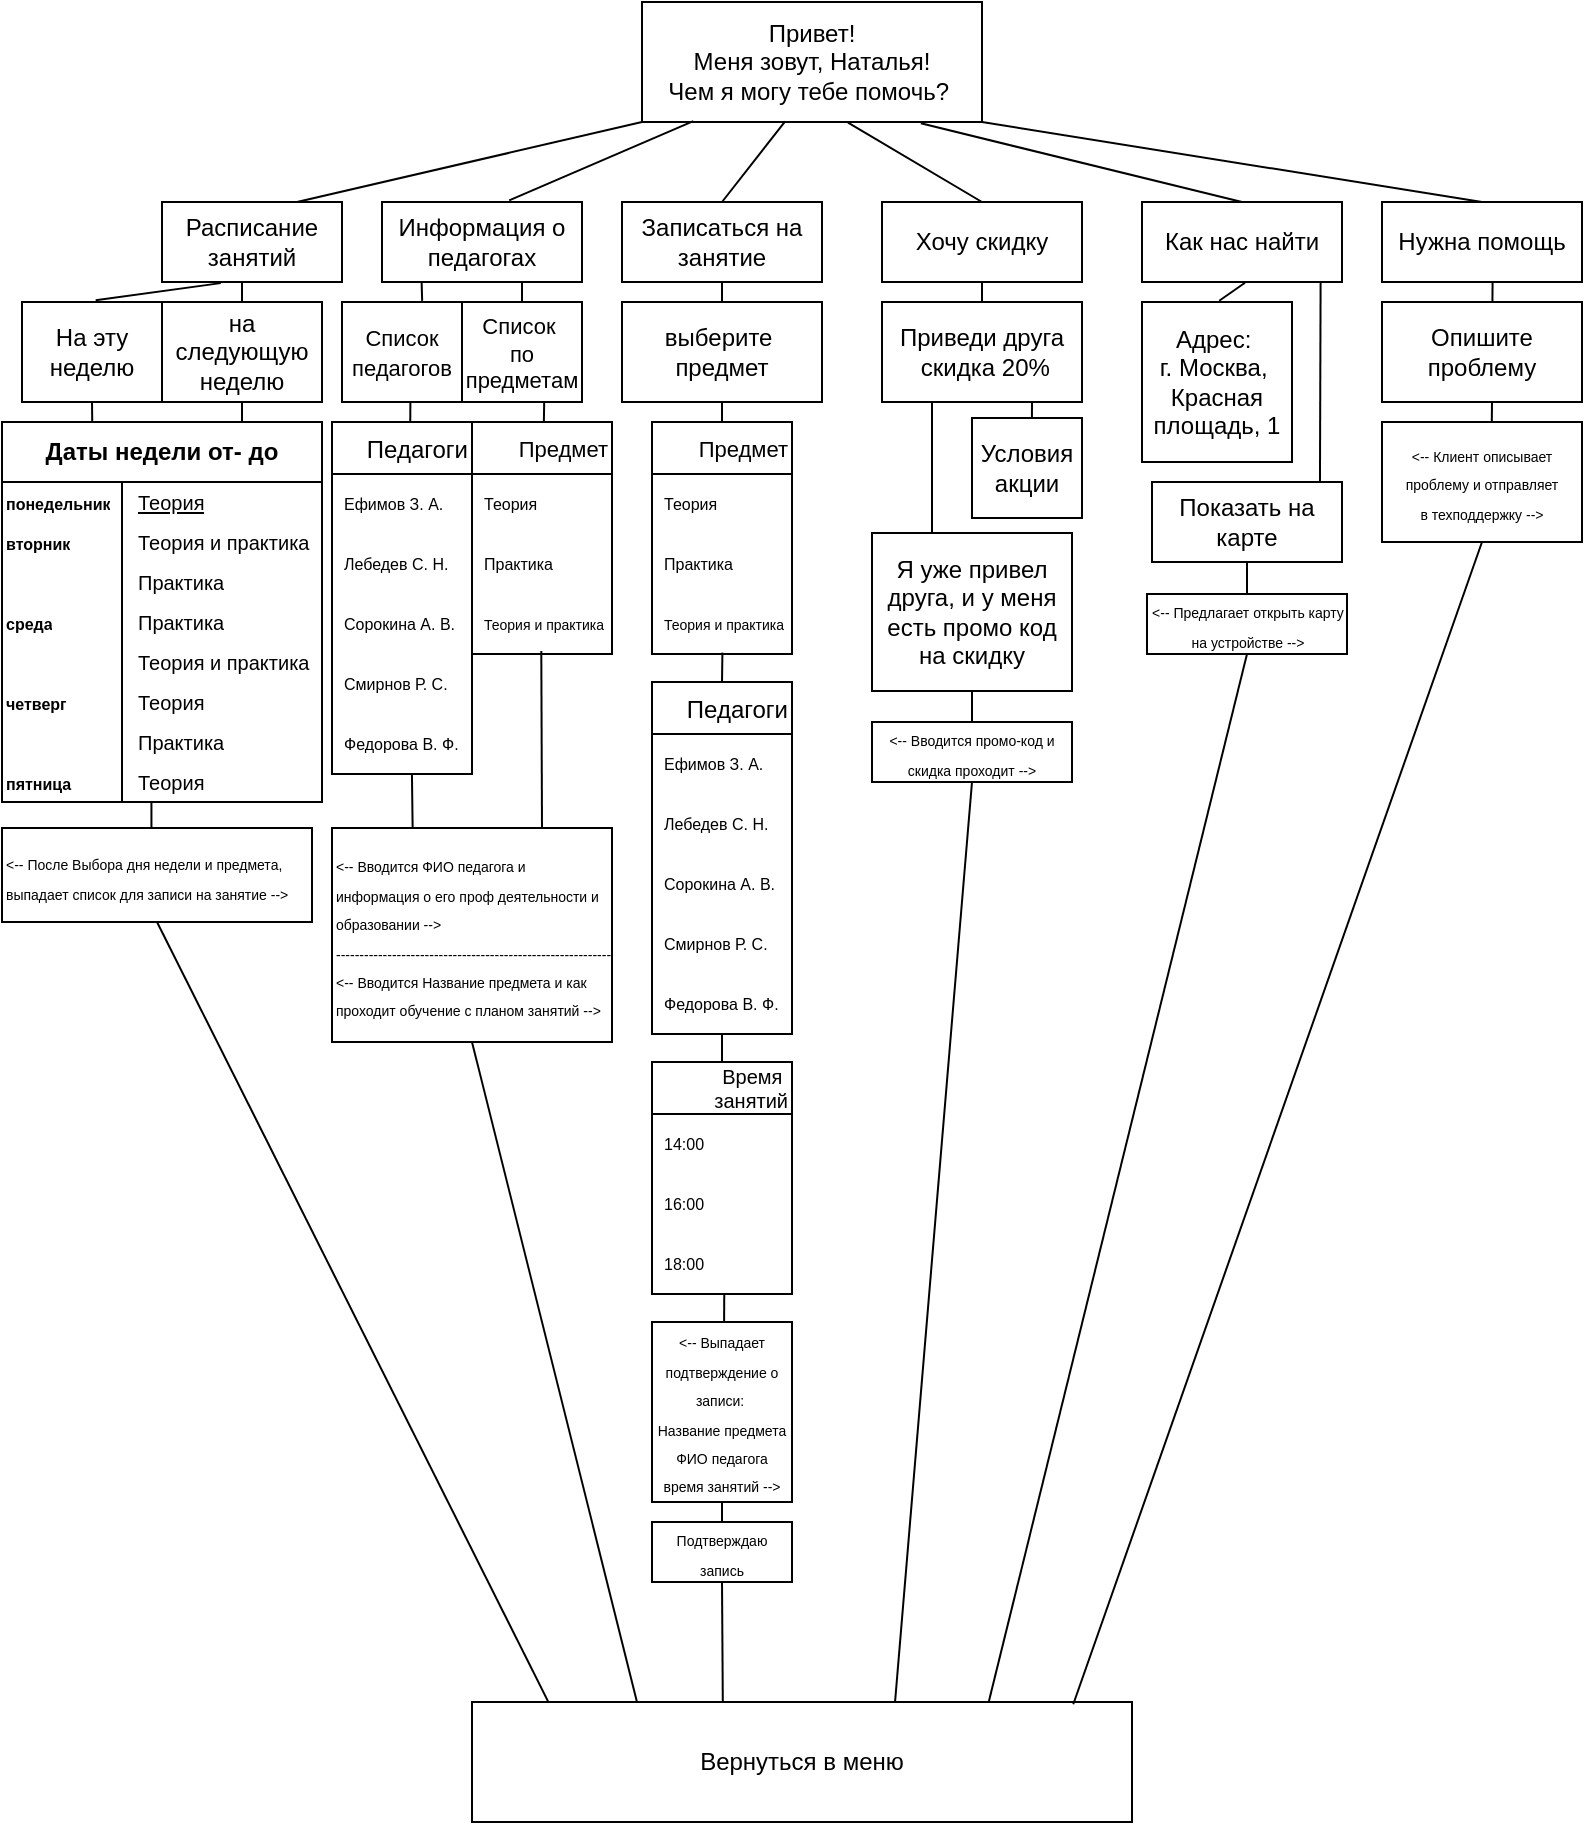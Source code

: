 <mxfile version="24.7.6">
  <diagram name="Страница — 1" id="gFFHJz3UePslvYYf4gKh">
    <mxGraphModel dx="1542" dy="848" grid="1" gridSize="10" guides="1" tooltips="1" connect="1" arrows="1" fold="1" page="1" pageScale="1" pageWidth="827" pageHeight="1169" math="0" shadow="0">
      <root>
        <mxCell id="0" />
        <mxCell id="1" parent="0" />
        <mxCell id="GS2TDGOtHIvmNlEjbKlD-1" value="Привет!&lt;div&gt;Меня зовут, Наталья!&lt;/div&gt;&lt;div&gt;Чем я могу тебе помочь?&amp;nbsp;&lt;/div&gt;" style="rounded=0;whiteSpace=wrap;html=1;" vertex="1" parent="1">
          <mxGeometry x="325" y="20" width="170" height="60" as="geometry" />
        </mxCell>
        <mxCell id="GS2TDGOtHIvmNlEjbKlD-3" value="Расписание занятий" style="rounded=0;whiteSpace=wrap;html=1;" vertex="1" parent="1">
          <mxGeometry x="85" y="120" width="90" height="40" as="geometry" />
        </mxCell>
        <mxCell id="GS2TDGOtHIvmNlEjbKlD-4" value="Как нас найти" style="rounded=0;whiteSpace=wrap;html=1;" vertex="1" parent="1">
          <mxGeometry x="575" y="120" width="100" height="40" as="geometry" />
        </mxCell>
        <mxCell id="GS2TDGOtHIvmNlEjbKlD-5" value="Информация о педагогах" style="rounded=0;whiteSpace=wrap;html=1;" vertex="1" parent="1">
          <mxGeometry x="195" y="120" width="100" height="40" as="geometry" />
        </mxCell>
        <mxCell id="GS2TDGOtHIvmNlEjbKlD-6" value="Нужна помощь" style="rounded=0;whiteSpace=wrap;html=1;" vertex="1" parent="1">
          <mxGeometry x="695" y="120" width="100" height="40" as="geometry" />
        </mxCell>
        <mxCell id="GS2TDGOtHIvmNlEjbKlD-7" value="Записаться на занятие" style="rounded=0;whiteSpace=wrap;html=1;" vertex="1" parent="1">
          <mxGeometry x="315" y="120" width="100" height="40" as="geometry" />
        </mxCell>
        <mxCell id="GS2TDGOtHIvmNlEjbKlD-8" value="Хочу скидку" style="rounded=0;whiteSpace=wrap;html=1;" vertex="1" parent="1">
          <mxGeometry x="445" y="120" width="100" height="40" as="geometry" />
        </mxCell>
        <mxCell id="GS2TDGOtHIvmNlEjbKlD-10" value="" style="endArrow=none;html=1;rounded=0;entryX=0;entryY=1;entryDx=0;entryDy=0;exitX=0.75;exitY=0;exitDx=0;exitDy=0;" edge="1" parent="1" source="GS2TDGOtHIvmNlEjbKlD-3" target="GS2TDGOtHIvmNlEjbKlD-1">
          <mxGeometry width="50" height="50" relative="1" as="geometry">
            <mxPoint x="405" y="310" as="sourcePoint" />
            <mxPoint x="455" y="260" as="targetPoint" />
          </mxGeometry>
        </mxCell>
        <mxCell id="GS2TDGOtHIvmNlEjbKlD-11" value="" style="endArrow=none;html=1;rounded=0;entryX=0.151;entryY=0.993;entryDx=0;entryDy=0;exitX=0.636;exitY=-0.02;exitDx=0;exitDy=0;exitPerimeter=0;entryPerimeter=0;" edge="1" parent="1" source="GS2TDGOtHIvmNlEjbKlD-5" target="GS2TDGOtHIvmNlEjbKlD-1">
          <mxGeometry width="50" height="50" relative="1" as="geometry">
            <mxPoint x="405" y="310" as="sourcePoint" />
            <mxPoint x="455" y="260" as="targetPoint" />
          </mxGeometry>
        </mxCell>
        <mxCell id="GS2TDGOtHIvmNlEjbKlD-12" value="" style="endArrow=none;html=1;rounded=0;exitX=0.5;exitY=0;exitDx=0;exitDy=0;entryX=0.421;entryY=0.995;entryDx=0;entryDy=0;entryPerimeter=0;" edge="1" parent="1" source="GS2TDGOtHIvmNlEjbKlD-7" target="GS2TDGOtHIvmNlEjbKlD-1">
          <mxGeometry width="50" height="50" relative="1" as="geometry">
            <mxPoint x="405" y="310" as="sourcePoint" />
            <mxPoint x="385" y="70" as="targetPoint" />
          </mxGeometry>
        </mxCell>
        <mxCell id="GS2TDGOtHIvmNlEjbKlD-13" value="" style="endArrow=none;html=1;rounded=0;entryX=0.606;entryY=1.005;entryDx=0;entryDy=0;entryPerimeter=0;exitX=0.5;exitY=0;exitDx=0;exitDy=0;" edge="1" parent="1" source="GS2TDGOtHIvmNlEjbKlD-8" target="GS2TDGOtHIvmNlEjbKlD-1">
          <mxGeometry width="50" height="50" relative="1" as="geometry">
            <mxPoint x="495" y="119" as="sourcePoint" />
            <mxPoint x="455" y="260" as="targetPoint" />
          </mxGeometry>
        </mxCell>
        <mxCell id="GS2TDGOtHIvmNlEjbKlD-14" value="" style="endArrow=none;html=1;rounded=0;entryX=0.82;entryY=1.011;entryDx=0;entryDy=0;entryPerimeter=0;exitX=0.5;exitY=0;exitDx=0;exitDy=0;" edge="1" parent="1" source="GS2TDGOtHIvmNlEjbKlD-4" target="GS2TDGOtHIvmNlEjbKlD-1">
          <mxGeometry width="50" height="50" relative="1" as="geometry">
            <mxPoint x="545" y="140" as="sourcePoint" />
            <mxPoint x="595" y="90" as="targetPoint" />
          </mxGeometry>
        </mxCell>
        <mxCell id="GS2TDGOtHIvmNlEjbKlD-15" value="" style="endArrow=none;html=1;rounded=0;entryX=1;entryY=1;entryDx=0;entryDy=0;exitX=0.5;exitY=0;exitDx=0;exitDy=0;" edge="1" parent="1" source="GS2TDGOtHIvmNlEjbKlD-6" target="GS2TDGOtHIvmNlEjbKlD-1">
          <mxGeometry width="50" height="50" relative="1" as="geometry">
            <mxPoint x="545" y="140" as="sourcePoint" />
            <mxPoint x="595" y="90" as="targetPoint" />
          </mxGeometry>
        </mxCell>
        <mxCell id="GS2TDGOtHIvmNlEjbKlD-16" value="На эту неделю" style="rounded=0;whiteSpace=wrap;html=1;" vertex="1" parent="1">
          <mxGeometry x="15" y="170" width="70" height="50" as="geometry" />
        </mxCell>
        <mxCell id="GS2TDGOtHIvmNlEjbKlD-18" value="на следующую неделю" style="rounded=0;whiteSpace=wrap;html=1;" vertex="1" parent="1">
          <mxGeometry x="85" y="170" width="80" height="50" as="geometry" />
        </mxCell>
        <mxCell id="GS2TDGOtHIvmNlEjbKlD-22" value="&lt;font style=&quot;font-size: 11px;&quot;&gt;Список педагогов&lt;/font&gt;" style="rounded=0;whiteSpace=wrap;html=1;" vertex="1" parent="1">
          <mxGeometry x="175" y="170" width="60" height="50" as="geometry" />
        </mxCell>
        <mxCell id="GS2TDGOtHIvmNlEjbKlD-23" value="&lt;font style=&quot;font-size: 11px;&quot;&gt;Список&amp;nbsp;&lt;/font&gt;&lt;div style=&quot;font-size: 11px;&quot;&gt;&lt;font style=&quot;font-size: 11px;&quot;&gt;по предметам&lt;/font&gt;&lt;/div&gt;" style="rounded=0;whiteSpace=wrap;html=1;" vertex="1" parent="1">
          <mxGeometry x="235" y="170" width="60" height="50" as="geometry" />
        </mxCell>
        <mxCell id="GS2TDGOtHIvmNlEjbKlD-24" value="выберите&amp;nbsp;&lt;div&gt;предмет&lt;/div&gt;" style="rounded=0;whiteSpace=wrap;html=1;" vertex="1" parent="1">
          <mxGeometry x="315" y="170" width="100" height="50" as="geometry" />
        </mxCell>
        <mxCell id="GS2TDGOtHIvmNlEjbKlD-25" value="Приведи друга&lt;div&gt;&amp;nbsp;скидка 20%&lt;/div&gt;" style="rounded=0;whiteSpace=wrap;html=1;" vertex="1" parent="1">
          <mxGeometry x="445" y="170" width="100" height="50" as="geometry" />
        </mxCell>
        <mxCell id="GS2TDGOtHIvmNlEjbKlD-26" value="Адрес:&amp;nbsp;&lt;div&gt;г. Москва,&amp;nbsp;&lt;/div&gt;&lt;div&gt;Красная площадь, 1&lt;/div&gt;" style="rounded=0;whiteSpace=wrap;html=1;" vertex="1" parent="1">
          <mxGeometry x="575" y="170" width="75" height="80" as="geometry" />
        </mxCell>
        <mxCell id="GS2TDGOtHIvmNlEjbKlD-27" value="Опишите проблему" style="rounded=0;whiteSpace=wrap;html=1;" vertex="1" parent="1">
          <mxGeometry x="695" y="170" width="100" height="50" as="geometry" />
        </mxCell>
        <mxCell id="GS2TDGOtHIvmNlEjbKlD-28" value="" style="endArrow=none;html=1;rounded=0;entryX=0.553;entryY=0.999;entryDx=0;entryDy=0;entryPerimeter=0;exitX=0.552;exitY=0.004;exitDx=0;exitDy=0;exitPerimeter=0;" edge="1" parent="1" source="GS2TDGOtHIvmNlEjbKlD-27" target="GS2TDGOtHIvmNlEjbKlD-6">
          <mxGeometry width="50" height="50" relative="1" as="geometry">
            <mxPoint x="465" y="280" as="sourcePoint" />
            <mxPoint x="515" y="230" as="targetPoint" />
          </mxGeometry>
        </mxCell>
        <mxCell id="GS2TDGOtHIvmNlEjbKlD-29" value="" style="endArrow=none;html=1;rounded=0;entryX=0.515;entryY=1.01;entryDx=0;entryDy=0;entryPerimeter=0;exitX=0.515;exitY=-0.008;exitDx=0;exitDy=0;exitPerimeter=0;" edge="1" parent="1" source="GS2TDGOtHIvmNlEjbKlD-26" target="GS2TDGOtHIvmNlEjbKlD-4">
          <mxGeometry width="50" height="50" relative="1" as="geometry">
            <mxPoint x="655" y="210" as="sourcePoint" />
            <mxPoint x="705" y="160" as="targetPoint" />
          </mxGeometry>
        </mxCell>
        <mxCell id="GS2TDGOtHIvmNlEjbKlD-30" value="" style="endArrow=none;html=1;rounded=0;entryX=0.5;entryY=1;entryDx=0;entryDy=0;exitX=0.5;exitY=0;exitDx=0;exitDy=0;" edge="1" parent="1" source="GS2TDGOtHIvmNlEjbKlD-25" target="GS2TDGOtHIvmNlEjbKlD-8">
          <mxGeometry width="50" height="50" relative="1" as="geometry">
            <mxPoint x="485" y="210" as="sourcePoint" />
            <mxPoint x="535" y="160" as="targetPoint" />
          </mxGeometry>
        </mxCell>
        <mxCell id="GS2TDGOtHIvmNlEjbKlD-31" value="" style="endArrow=none;html=1;rounded=0;entryX=0.5;entryY=1;entryDx=0;entryDy=0;exitX=0.5;exitY=0;exitDx=0;exitDy=0;" edge="1" parent="1" source="GS2TDGOtHIvmNlEjbKlD-24" target="GS2TDGOtHIvmNlEjbKlD-7">
          <mxGeometry width="50" height="50" relative="1" as="geometry">
            <mxPoint x="335" y="210" as="sourcePoint" />
            <mxPoint x="385" y="160" as="targetPoint" />
          </mxGeometry>
        </mxCell>
        <mxCell id="GS2TDGOtHIvmNlEjbKlD-32" value="" style="endArrow=none;html=1;rounded=0;exitX=0.5;exitY=0;exitDx=0;exitDy=0;" edge="1" parent="1" source="GS2TDGOtHIvmNlEjbKlD-23">
          <mxGeometry width="50" height="50" relative="1" as="geometry">
            <mxPoint x="215" y="210" as="sourcePoint" />
            <mxPoint x="265" y="160" as="targetPoint" />
          </mxGeometry>
        </mxCell>
        <mxCell id="GS2TDGOtHIvmNlEjbKlD-33" value="" style="endArrow=none;html=1;rounded=0;entryX=0.198;entryY=0.995;entryDx=0;entryDy=0;entryPerimeter=0;exitX=0.668;exitY=-0.011;exitDx=0;exitDy=0;exitPerimeter=0;" edge="1" parent="1" source="GS2TDGOtHIvmNlEjbKlD-22" target="GS2TDGOtHIvmNlEjbKlD-5">
          <mxGeometry width="50" height="50" relative="1" as="geometry">
            <mxPoint x="215" y="210" as="sourcePoint" />
            <mxPoint x="265" y="160" as="targetPoint" />
          </mxGeometry>
        </mxCell>
        <mxCell id="GS2TDGOtHIvmNlEjbKlD-34" value="" style="endArrow=none;html=1;rounded=0;entryX=0.326;entryY=1.014;entryDx=0;entryDy=0;entryPerimeter=0;exitX=0.526;exitY=-0.017;exitDx=0;exitDy=0;exitPerimeter=0;" edge="1" parent="1" source="GS2TDGOtHIvmNlEjbKlD-16" target="GS2TDGOtHIvmNlEjbKlD-3">
          <mxGeometry width="50" height="50" relative="1" as="geometry">
            <mxPoint x="75" y="210" as="sourcePoint" />
            <mxPoint x="125" y="160" as="targetPoint" />
          </mxGeometry>
        </mxCell>
        <mxCell id="GS2TDGOtHIvmNlEjbKlD-35" value="" style="endArrow=none;html=1;rounded=0;exitX=0.5;exitY=0;exitDx=0;exitDy=0;" edge="1" parent="1" source="GS2TDGOtHIvmNlEjbKlD-18">
          <mxGeometry width="50" height="50" relative="1" as="geometry">
            <mxPoint x="75" y="210" as="sourcePoint" />
            <mxPoint x="125" y="160" as="targetPoint" />
          </mxGeometry>
        </mxCell>
        <mxCell id="GS2TDGOtHIvmNlEjbKlD-38" value="Даты недели от- до" style="shape=table;startSize=30;container=1;collapsible=1;childLayout=tableLayout;fixedRows=1;rowLines=0;fontStyle=1;align=center;resizeLast=1;html=1;whiteSpace=wrap;" vertex="1" parent="1">
          <mxGeometry x="5" y="230" width="160" height="190" as="geometry">
            <mxRectangle x="5" y="230" width="150" height="30" as="alternateBounds" />
          </mxGeometry>
        </mxCell>
        <mxCell id="GS2TDGOtHIvmNlEjbKlD-39" value="" style="shape=tableRow;horizontal=0;startSize=0;swimlaneHead=0;swimlaneBody=0;fillColor=none;collapsible=0;dropTarget=0;points=[[0,0.5],[1,0.5]];portConstraint=eastwest;top=0;left=0;right=0;bottom=0;html=1;" vertex="1" parent="GS2TDGOtHIvmNlEjbKlD-38">
          <mxGeometry y="30" width="160" height="20" as="geometry" />
        </mxCell>
        <mxCell id="GS2TDGOtHIvmNlEjbKlD-40" value="&lt;font style=&quot;font-size: 8px;&quot;&gt;понедельник&lt;/font&gt;" style="shape=partialRectangle;connectable=0;fillColor=none;top=0;left=0;bottom=0;right=0;fontStyle=1;overflow=hidden;html=1;whiteSpace=wrap;align=left;" vertex="1" parent="GS2TDGOtHIvmNlEjbKlD-39">
          <mxGeometry width="60" height="20" as="geometry">
            <mxRectangle width="60" height="20" as="alternateBounds" />
          </mxGeometry>
        </mxCell>
        <mxCell id="GS2TDGOtHIvmNlEjbKlD-41" value="&lt;span style=&quot;font-weight: normal;&quot;&gt;&lt;font style=&quot;font-size: 10px;&quot;&gt;Теория&lt;/font&gt;&lt;/span&gt;" style="shape=partialRectangle;connectable=0;fillColor=none;top=0;left=0;bottom=0;right=0;align=left;spacingLeft=6;fontStyle=5;overflow=hidden;html=1;whiteSpace=wrap;" vertex="1" parent="GS2TDGOtHIvmNlEjbKlD-39">
          <mxGeometry x="60" width="100" height="20" as="geometry">
            <mxRectangle width="100" height="20" as="alternateBounds" />
          </mxGeometry>
        </mxCell>
        <mxCell id="GS2TDGOtHIvmNlEjbKlD-45" value="" style="shape=tableRow;horizontal=0;startSize=0;swimlaneHead=0;swimlaneBody=0;fillColor=none;collapsible=0;dropTarget=0;points=[[0,0.5],[1,0.5]];portConstraint=eastwest;top=0;left=0;right=0;bottom=0;html=1;" vertex="1" parent="GS2TDGOtHIvmNlEjbKlD-38">
          <mxGeometry y="50" width="160" height="20" as="geometry" />
        </mxCell>
        <mxCell id="GS2TDGOtHIvmNlEjbKlD-46" value="&lt;font style=&quot;font-size: 8px;&quot;&gt;&lt;b&gt;вторник&lt;/b&gt;&lt;/font&gt;" style="shape=partialRectangle;connectable=0;fillColor=none;top=0;left=0;bottom=0;right=0;editable=1;overflow=hidden;html=1;whiteSpace=wrap;align=left;" vertex="1" parent="GS2TDGOtHIvmNlEjbKlD-45">
          <mxGeometry width="60" height="20" as="geometry">
            <mxRectangle width="60" height="20" as="alternateBounds" />
          </mxGeometry>
        </mxCell>
        <mxCell id="GS2TDGOtHIvmNlEjbKlD-47" value="&lt;font style=&quot;font-size: 10px;&quot;&gt;Теория и практика&lt;/font&gt;" style="shape=partialRectangle;connectable=0;fillColor=none;top=0;left=0;bottom=0;right=0;align=left;spacingLeft=6;overflow=hidden;html=1;whiteSpace=wrap;" vertex="1" parent="GS2TDGOtHIvmNlEjbKlD-45">
          <mxGeometry x="60" width="100" height="20" as="geometry">
            <mxRectangle width="100" height="20" as="alternateBounds" />
          </mxGeometry>
        </mxCell>
        <mxCell id="GS2TDGOtHIvmNlEjbKlD-48" value="" style="shape=tableRow;horizontal=0;startSize=0;swimlaneHead=0;swimlaneBody=0;fillColor=none;collapsible=0;dropTarget=0;points=[[0,0.5],[1,0.5]];portConstraint=eastwest;top=0;left=0;right=0;bottom=0;html=1;" vertex="1" parent="GS2TDGOtHIvmNlEjbKlD-38">
          <mxGeometry y="70" width="160" height="20" as="geometry" />
        </mxCell>
        <mxCell id="GS2TDGOtHIvmNlEjbKlD-49" value="" style="shape=partialRectangle;connectable=0;fillColor=none;top=0;left=0;bottom=0;right=0;editable=1;overflow=hidden;html=1;whiteSpace=wrap;" vertex="1" parent="GS2TDGOtHIvmNlEjbKlD-48">
          <mxGeometry width="60" height="20" as="geometry">
            <mxRectangle width="60" height="20" as="alternateBounds" />
          </mxGeometry>
        </mxCell>
        <mxCell id="GS2TDGOtHIvmNlEjbKlD-50" value="&lt;font style=&quot;font-size: 10px;&quot;&gt;Практика&lt;/font&gt;" style="shape=partialRectangle;connectable=0;fillColor=none;top=0;left=0;bottom=0;right=0;align=left;spacingLeft=6;overflow=hidden;html=1;whiteSpace=wrap;" vertex="1" parent="GS2TDGOtHIvmNlEjbKlD-48">
          <mxGeometry x="60" width="100" height="20" as="geometry">
            <mxRectangle width="100" height="20" as="alternateBounds" />
          </mxGeometry>
        </mxCell>
        <mxCell id="GS2TDGOtHIvmNlEjbKlD-93" style="shape=tableRow;horizontal=0;startSize=0;swimlaneHead=0;swimlaneBody=0;fillColor=none;collapsible=0;dropTarget=0;points=[[0,0.5],[1,0.5]];portConstraint=eastwest;top=0;left=0;right=0;bottom=0;html=1;" vertex="1" parent="GS2TDGOtHIvmNlEjbKlD-38">
          <mxGeometry y="90" width="160" height="20" as="geometry" />
        </mxCell>
        <mxCell id="GS2TDGOtHIvmNlEjbKlD-94" value="&lt;font style=&quot;font-size: 8px;&quot;&gt;&lt;b&gt;среда&lt;/b&gt;&lt;/font&gt;" style="shape=partialRectangle;connectable=0;fillColor=none;top=0;left=0;bottom=0;right=0;editable=1;overflow=hidden;html=1;whiteSpace=wrap;align=left;" vertex="1" parent="GS2TDGOtHIvmNlEjbKlD-93">
          <mxGeometry width="60" height="20" as="geometry">
            <mxRectangle width="60" height="20" as="alternateBounds" />
          </mxGeometry>
        </mxCell>
        <mxCell id="GS2TDGOtHIvmNlEjbKlD-95" value="&lt;font style=&quot;font-size: 10px;&quot;&gt;Практика&lt;/font&gt;" style="shape=partialRectangle;connectable=0;fillColor=none;top=0;left=0;bottom=0;right=0;align=left;spacingLeft=6;overflow=hidden;html=1;whiteSpace=wrap;" vertex="1" parent="GS2TDGOtHIvmNlEjbKlD-93">
          <mxGeometry x="60" width="100" height="20" as="geometry">
            <mxRectangle width="100" height="20" as="alternateBounds" />
          </mxGeometry>
        </mxCell>
        <mxCell id="GS2TDGOtHIvmNlEjbKlD-96" style="shape=tableRow;horizontal=0;startSize=0;swimlaneHead=0;swimlaneBody=0;fillColor=none;collapsible=0;dropTarget=0;points=[[0,0.5],[1,0.5]];portConstraint=eastwest;top=0;left=0;right=0;bottom=0;html=1;" vertex="1" parent="GS2TDGOtHIvmNlEjbKlD-38">
          <mxGeometry y="110" width="160" height="20" as="geometry" />
        </mxCell>
        <mxCell id="GS2TDGOtHIvmNlEjbKlD-97" style="shape=partialRectangle;connectable=0;fillColor=none;top=0;left=0;bottom=0;right=0;editable=1;overflow=hidden;html=1;whiteSpace=wrap;" vertex="1" parent="GS2TDGOtHIvmNlEjbKlD-96">
          <mxGeometry width="60" height="20" as="geometry">
            <mxRectangle width="60" height="20" as="alternateBounds" />
          </mxGeometry>
        </mxCell>
        <mxCell id="GS2TDGOtHIvmNlEjbKlD-98" value="&lt;font style=&quot;font-size: 10px;&quot;&gt;Теория и практика&lt;/font&gt;" style="shape=partialRectangle;connectable=0;fillColor=none;top=0;left=0;bottom=0;right=0;align=left;spacingLeft=6;overflow=hidden;html=1;whiteSpace=wrap;" vertex="1" parent="GS2TDGOtHIvmNlEjbKlD-96">
          <mxGeometry x="60" width="100" height="20" as="geometry">
            <mxRectangle width="100" height="20" as="alternateBounds" />
          </mxGeometry>
        </mxCell>
        <mxCell id="GS2TDGOtHIvmNlEjbKlD-99" style="shape=tableRow;horizontal=0;startSize=0;swimlaneHead=0;swimlaneBody=0;fillColor=none;collapsible=0;dropTarget=0;points=[[0,0.5],[1,0.5]];portConstraint=eastwest;top=0;left=0;right=0;bottom=0;html=1;" vertex="1" parent="GS2TDGOtHIvmNlEjbKlD-38">
          <mxGeometry y="130" width="160" height="20" as="geometry" />
        </mxCell>
        <mxCell id="GS2TDGOtHIvmNlEjbKlD-100" value="&lt;font style=&quot;font-size: 8px;&quot;&gt;&lt;b&gt;четверг&lt;/b&gt;&lt;/font&gt;" style="shape=partialRectangle;connectable=0;fillColor=none;top=0;left=0;bottom=0;right=0;editable=1;overflow=hidden;html=1;whiteSpace=wrap;align=left;" vertex="1" parent="GS2TDGOtHIvmNlEjbKlD-99">
          <mxGeometry width="60" height="20" as="geometry">
            <mxRectangle width="60" height="20" as="alternateBounds" />
          </mxGeometry>
        </mxCell>
        <mxCell id="GS2TDGOtHIvmNlEjbKlD-101" value="&lt;font style=&quot;font-size: 10px;&quot;&gt;Теория&lt;/font&gt;" style="shape=partialRectangle;connectable=0;fillColor=none;top=0;left=0;bottom=0;right=0;align=left;spacingLeft=6;overflow=hidden;html=1;whiteSpace=wrap;" vertex="1" parent="GS2TDGOtHIvmNlEjbKlD-99">
          <mxGeometry x="60" width="100" height="20" as="geometry">
            <mxRectangle width="100" height="20" as="alternateBounds" />
          </mxGeometry>
        </mxCell>
        <mxCell id="GS2TDGOtHIvmNlEjbKlD-109" style="shape=tableRow;horizontal=0;startSize=0;swimlaneHead=0;swimlaneBody=0;fillColor=none;collapsible=0;dropTarget=0;points=[[0,0.5],[1,0.5]];portConstraint=eastwest;top=0;left=0;right=0;bottom=0;html=1;" vertex="1" parent="GS2TDGOtHIvmNlEjbKlD-38">
          <mxGeometry y="150" width="160" height="20" as="geometry" />
        </mxCell>
        <mxCell id="GS2TDGOtHIvmNlEjbKlD-110" style="shape=partialRectangle;connectable=0;fillColor=none;top=0;left=0;bottom=0;right=0;editable=1;overflow=hidden;html=1;whiteSpace=wrap;" vertex="1" parent="GS2TDGOtHIvmNlEjbKlD-109">
          <mxGeometry width="60" height="20" as="geometry">
            <mxRectangle width="60" height="20" as="alternateBounds" />
          </mxGeometry>
        </mxCell>
        <mxCell id="GS2TDGOtHIvmNlEjbKlD-111" value="&lt;font style=&quot;font-size: 10px;&quot;&gt;Практика&lt;/font&gt;" style="shape=partialRectangle;connectable=0;fillColor=none;top=0;left=0;bottom=0;right=0;align=left;spacingLeft=6;overflow=hidden;html=1;whiteSpace=wrap;" vertex="1" parent="GS2TDGOtHIvmNlEjbKlD-109">
          <mxGeometry x="60" width="100" height="20" as="geometry">
            <mxRectangle width="100" height="20" as="alternateBounds" />
          </mxGeometry>
        </mxCell>
        <mxCell id="GS2TDGOtHIvmNlEjbKlD-112" style="shape=tableRow;horizontal=0;startSize=0;swimlaneHead=0;swimlaneBody=0;fillColor=none;collapsible=0;dropTarget=0;points=[[0,0.5],[1,0.5]];portConstraint=eastwest;top=0;left=0;right=0;bottom=0;html=1;" vertex="1" parent="GS2TDGOtHIvmNlEjbKlD-38">
          <mxGeometry y="170" width="160" height="20" as="geometry" />
        </mxCell>
        <mxCell id="GS2TDGOtHIvmNlEjbKlD-113" value="&lt;font style=&quot;font-size: 8px;&quot;&gt;&lt;b&gt;пятница&lt;/b&gt;&lt;/font&gt;" style="shape=partialRectangle;connectable=0;fillColor=none;top=0;left=0;bottom=0;right=0;editable=1;overflow=hidden;html=1;whiteSpace=wrap;align=left;" vertex="1" parent="GS2TDGOtHIvmNlEjbKlD-112">
          <mxGeometry width="60" height="20" as="geometry">
            <mxRectangle width="60" height="20" as="alternateBounds" />
          </mxGeometry>
        </mxCell>
        <mxCell id="GS2TDGOtHIvmNlEjbKlD-114" value="&lt;font size=&quot;1&quot;&gt;Теория&lt;/font&gt;" style="shape=partialRectangle;connectable=0;fillColor=none;top=0;left=0;bottom=0;right=0;align=left;spacingLeft=6;overflow=hidden;html=1;whiteSpace=wrap;" vertex="1" parent="GS2TDGOtHIvmNlEjbKlD-112">
          <mxGeometry x="60" width="100" height="20" as="geometry">
            <mxRectangle width="100" height="20" as="alternateBounds" />
          </mxGeometry>
        </mxCell>
        <mxCell id="GS2TDGOtHIvmNlEjbKlD-150" value="Педагоги" style="swimlane;fontStyle=0;childLayout=stackLayout;horizontal=1;startSize=26;horizontalStack=0;resizeParent=1;resizeParentMax=0;resizeLast=0;collapsible=1;marginBottom=0;align=right;fontSize=12;" vertex="1" parent="1">
          <mxGeometry x="170" y="230" width="70" height="176" as="geometry">
            <mxRectangle x="170" y="230" width="90" height="30" as="alternateBounds" />
          </mxGeometry>
        </mxCell>
        <mxCell id="GS2TDGOtHIvmNlEjbKlD-151" value="&lt;font style=&quot;font-size: 8px;&quot;&gt;Ефимов З. А.&lt;/font&gt;" style="text;strokeColor=none;fillColor=none;spacingLeft=4;spacingRight=4;overflow=hidden;rotatable=0;points=[[0,0.5],[1,0.5]];portConstraint=eastwest;fontSize=12;whiteSpace=wrap;html=1;" vertex="1" parent="GS2TDGOtHIvmNlEjbKlD-150">
          <mxGeometry y="26" width="70" height="30" as="geometry" />
        </mxCell>
        <mxCell id="GS2TDGOtHIvmNlEjbKlD-152" value="&lt;font style=&quot;font-size: 8px;&quot;&gt;Лебедев С. Н.&lt;/font&gt;" style="text;strokeColor=none;fillColor=none;spacingLeft=4;spacingRight=4;overflow=hidden;rotatable=0;points=[[0,0.5],[1,0.5]];portConstraint=eastwest;fontSize=12;whiteSpace=wrap;html=1;" vertex="1" parent="GS2TDGOtHIvmNlEjbKlD-150">
          <mxGeometry y="56" width="70" height="30" as="geometry" />
        </mxCell>
        <mxCell id="GS2TDGOtHIvmNlEjbKlD-153" value="&lt;font style=&quot;font-size: 8px;&quot;&gt;Сорокина А. В.&lt;/font&gt;" style="text;strokeColor=none;fillColor=none;spacingLeft=4;spacingRight=4;overflow=hidden;rotatable=0;points=[[0,0.5],[1,0.5]];portConstraint=eastwest;fontSize=12;whiteSpace=wrap;html=1;" vertex="1" parent="GS2TDGOtHIvmNlEjbKlD-150">
          <mxGeometry y="86" width="70" height="30" as="geometry" />
        </mxCell>
        <mxCell id="GS2TDGOtHIvmNlEjbKlD-155" value="&lt;font style=&quot;font-size: 8px;&quot;&gt;Смирнов Р. С.&lt;/font&gt;" style="text;strokeColor=none;fillColor=none;spacingLeft=4;spacingRight=4;overflow=hidden;rotatable=0;points=[[0,0.5],[1,0.5]];portConstraint=eastwest;fontSize=12;whiteSpace=wrap;html=1;" vertex="1" parent="GS2TDGOtHIvmNlEjbKlD-150">
          <mxGeometry y="116" width="70" height="30" as="geometry" />
        </mxCell>
        <mxCell id="GS2TDGOtHIvmNlEjbKlD-154" value="&lt;font style=&quot;font-size: 8px;&quot;&gt;Федорова В. Ф.&lt;/font&gt;" style="text;strokeColor=none;fillColor=none;spacingLeft=4;spacingRight=4;overflow=hidden;rotatable=0;points=[[0,0.5],[1,0.5]];portConstraint=eastwest;fontSize=12;whiteSpace=wrap;html=1;" vertex="1" parent="GS2TDGOtHIvmNlEjbKlD-150">
          <mxGeometry y="146" width="70" height="30" as="geometry" />
        </mxCell>
        <mxCell id="GS2TDGOtHIvmNlEjbKlD-156" value="Предмет" style="swimlane;fontStyle=0;childLayout=stackLayout;horizontal=1;startSize=26;horizontalStack=0;resizeParent=1;resizeParentMax=0;resizeLast=0;collapsible=1;marginBottom=0;align=right;fontSize=11;" vertex="1" parent="1">
          <mxGeometry x="240" y="230" width="70" height="116" as="geometry">
            <mxRectangle x="240" y="230" width="90" height="30" as="alternateBounds" />
          </mxGeometry>
        </mxCell>
        <mxCell id="GS2TDGOtHIvmNlEjbKlD-157" value="&lt;font style=&quot;font-size: 8px;&quot;&gt;Теория&lt;/font&gt;" style="text;strokeColor=none;fillColor=none;spacingLeft=4;spacingRight=4;overflow=hidden;rotatable=0;points=[[0,0.5],[1,0.5]];portConstraint=eastwest;fontSize=12;whiteSpace=wrap;html=1;" vertex="1" parent="GS2TDGOtHIvmNlEjbKlD-156">
          <mxGeometry y="26" width="70" height="30" as="geometry" />
        </mxCell>
        <mxCell id="GS2TDGOtHIvmNlEjbKlD-158" value="&lt;font style=&quot;font-size: 8px;&quot;&gt;Практика&lt;/font&gt;" style="text;strokeColor=none;fillColor=none;spacingLeft=4;spacingRight=4;overflow=hidden;rotatable=0;points=[[0,0.5],[1,0.5]];portConstraint=eastwest;fontSize=12;whiteSpace=wrap;html=1;" vertex="1" parent="GS2TDGOtHIvmNlEjbKlD-156">
          <mxGeometry y="56" width="70" height="30" as="geometry" />
        </mxCell>
        <mxCell id="GS2TDGOtHIvmNlEjbKlD-159" value="&lt;font style=&quot;font-size: 7px;&quot;&gt;Теория и практика&lt;/font&gt;" style="text;strokeColor=none;fillColor=none;spacingLeft=4;spacingRight=4;overflow=hidden;rotatable=0;points=[[0,0.5],[1,0.5]];portConstraint=eastwest;fontSize=12;whiteSpace=wrap;html=1;" vertex="1" parent="GS2TDGOtHIvmNlEjbKlD-156">
          <mxGeometry y="86" width="70" height="30" as="geometry" />
        </mxCell>
        <mxCell id="GS2TDGOtHIvmNlEjbKlD-162" value="" style="endArrow=none;html=1;rounded=0;entryX=0.685;entryY=0.989;entryDx=0;entryDy=0;entryPerimeter=0;" edge="1" parent="1" source="GS2TDGOtHIvmNlEjbKlD-156" target="GS2TDGOtHIvmNlEjbKlD-23">
          <mxGeometry width="50" height="50" relative="1" as="geometry">
            <mxPoint x="220" y="330" as="sourcePoint" />
            <mxPoint x="270" y="280" as="targetPoint" />
          </mxGeometry>
        </mxCell>
        <mxCell id="GS2TDGOtHIvmNlEjbKlD-163" value="" style="endArrow=none;html=1;rounded=0;entryX=0.57;entryY=0.99;entryDx=0;entryDy=0;entryPerimeter=0;exitX=0.559;exitY=-0.002;exitDx=0;exitDy=0;exitPerimeter=0;" edge="1" parent="1" source="GS2TDGOtHIvmNlEjbKlD-150" target="GS2TDGOtHIvmNlEjbKlD-22">
          <mxGeometry width="50" height="50" relative="1" as="geometry">
            <mxPoint x="209" y="230" as="sourcePoint" />
            <mxPoint x="270" y="280" as="targetPoint" />
          </mxGeometry>
        </mxCell>
        <mxCell id="GS2TDGOtHIvmNlEjbKlD-164" value="" style="endArrow=none;html=1;rounded=0;entryX=0.5;entryY=1;entryDx=0;entryDy=0;exitX=0.75;exitY=0;exitDx=0;exitDy=0;" edge="1" parent="1" source="GS2TDGOtHIvmNlEjbKlD-38" target="GS2TDGOtHIvmNlEjbKlD-18">
          <mxGeometry width="50" height="50" relative="1" as="geometry">
            <mxPoint x="90" y="280" as="sourcePoint" />
            <mxPoint x="140" y="230" as="targetPoint" />
          </mxGeometry>
        </mxCell>
        <mxCell id="GS2TDGOtHIvmNlEjbKlD-165" value="" style="endArrow=none;html=1;rounded=0;entryX=0.5;entryY=1;entryDx=0;entryDy=0;exitX=0.282;exitY=0;exitDx=0;exitDy=0;exitPerimeter=0;" edge="1" parent="1" source="GS2TDGOtHIvmNlEjbKlD-38" target="GS2TDGOtHIvmNlEjbKlD-16">
          <mxGeometry width="50" height="50" relative="1" as="geometry">
            <mxPoint x="90" y="280" as="sourcePoint" />
            <mxPoint x="140" y="230" as="targetPoint" />
          </mxGeometry>
        </mxCell>
        <mxCell id="GS2TDGOtHIvmNlEjbKlD-166" value="Предмет" style="swimlane;fontStyle=0;childLayout=stackLayout;horizontal=1;startSize=26;horizontalStack=0;resizeParent=1;resizeParentMax=0;resizeLast=0;collapsible=1;marginBottom=0;align=right;fontSize=11;" vertex="1" parent="1">
          <mxGeometry x="330" y="230" width="70" height="116" as="geometry">
            <mxRectangle x="240" y="230" width="90" height="30" as="alternateBounds" />
          </mxGeometry>
        </mxCell>
        <mxCell id="GS2TDGOtHIvmNlEjbKlD-167" value="&lt;font style=&quot;font-size: 8px;&quot;&gt;Теория&lt;/font&gt;" style="text;strokeColor=none;fillColor=none;spacingLeft=4;spacingRight=4;overflow=hidden;rotatable=0;points=[[0,0.5],[1,0.5]];portConstraint=eastwest;fontSize=12;whiteSpace=wrap;html=1;" vertex="1" parent="GS2TDGOtHIvmNlEjbKlD-166">
          <mxGeometry y="26" width="70" height="30" as="geometry" />
        </mxCell>
        <mxCell id="GS2TDGOtHIvmNlEjbKlD-168" value="&lt;font style=&quot;font-size: 8px;&quot;&gt;Практика&lt;/font&gt;" style="text;strokeColor=none;fillColor=none;spacingLeft=4;spacingRight=4;overflow=hidden;rotatable=0;points=[[0,0.5],[1,0.5]];portConstraint=eastwest;fontSize=12;whiteSpace=wrap;html=1;" vertex="1" parent="GS2TDGOtHIvmNlEjbKlD-166">
          <mxGeometry y="56" width="70" height="30" as="geometry" />
        </mxCell>
        <mxCell id="GS2TDGOtHIvmNlEjbKlD-169" value="&lt;font style=&quot;font-size: 7px;&quot;&gt;Теория и практика&lt;/font&gt;" style="text;strokeColor=none;fillColor=none;spacingLeft=4;spacingRight=4;overflow=hidden;rotatable=0;points=[[0,0.5],[1,0.5]];portConstraint=eastwest;fontSize=12;whiteSpace=wrap;html=1;" vertex="1" parent="GS2TDGOtHIvmNlEjbKlD-166">
          <mxGeometry y="86" width="70" height="30" as="geometry" />
        </mxCell>
        <mxCell id="GS2TDGOtHIvmNlEjbKlD-170" value="" style="endArrow=none;html=1;rounded=0;entryX=0.5;entryY=1;entryDx=0;entryDy=0;exitX=0.5;exitY=0;exitDx=0;exitDy=0;" edge="1" parent="1" source="GS2TDGOtHIvmNlEjbKlD-166" target="GS2TDGOtHIvmNlEjbKlD-24">
          <mxGeometry width="50" height="50" relative="1" as="geometry">
            <mxPoint x="360" y="270" as="sourcePoint" />
            <mxPoint x="410" y="220" as="targetPoint" />
          </mxGeometry>
        </mxCell>
        <mxCell id="GS2TDGOtHIvmNlEjbKlD-171" value="Педагоги" style="swimlane;fontStyle=0;childLayout=stackLayout;horizontal=1;startSize=26;horizontalStack=0;resizeParent=1;resizeParentMax=0;resizeLast=0;collapsible=1;marginBottom=0;align=right;fontSize=12;" vertex="1" parent="1">
          <mxGeometry x="330" y="360" width="70" height="176" as="geometry">
            <mxRectangle x="170" y="230" width="90" height="30" as="alternateBounds" />
          </mxGeometry>
        </mxCell>
        <mxCell id="GS2TDGOtHIvmNlEjbKlD-172" value="&lt;font style=&quot;font-size: 8px;&quot;&gt;Ефимов З. А.&lt;/font&gt;" style="text;strokeColor=none;fillColor=none;spacingLeft=4;spacingRight=4;overflow=hidden;rotatable=0;points=[[0,0.5],[1,0.5]];portConstraint=eastwest;fontSize=12;whiteSpace=wrap;html=1;" vertex="1" parent="GS2TDGOtHIvmNlEjbKlD-171">
          <mxGeometry y="26" width="70" height="30" as="geometry" />
        </mxCell>
        <mxCell id="GS2TDGOtHIvmNlEjbKlD-173" value="&lt;font style=&quot;font-size: 8px;&quot;&gt;Лебедев С. Н.&lt;/font&gt;" style="text;strokeColor=none;fillColor=none;spacingLeft=4;spacingRight=4;overflow=hidden;rotatable=0;points=[[0,0.5],[1,0.5]];portConstraint=eastwest;fontSize=12;whiteSpace=wrap;html=1;" vertex="1" parent="GS2TDGOtHIvmNlEjbKlD-171">
          <mxGeometry y="56" width="70" height="30" as="geometry" />
        </mxCell>
        <mxCell id="GS2TDGOtHIvmNlEjbKlD-174" value="&lt;font style=&quot;font-size: 8px;&quot;&gt;Сорокина А. В.&lt;/font&gt;" style="text;strokeColor=none;fillColor=none;spacingLeft=4;spacingRight=4;overflow=hidden;rotatable=0;points=[[0,0.5],[1,0.5]];portConstraint=eastwest;fontSize=12;whiteSpace=wrap;html=1;" vertex="1" parent="GS2TDGOtHIvmNlEjbKlD-171">
          <mxGeometry y="86" width="70" height="30" as="geometry" />
        </mxCell>
        <mxCell id="GS2TDGOtHIvmNlEjbKlD-175" value="&lt;font style=&quot;font-size: 8px;&quot;&gt;Смирнов Р. С.&lt;/font&gt;" style="text;strokeColor=none;fillColor=none;spacingLeft=4;spacingRight=4;overflow=hidden;rotatable=0;points=[[0,0.5],[1,0.5]];portConstraint=eastwest;fontSize=12;whiteSpace=wrap;html=1;" vertex="1" parent="GS2TDGOtHIvmNlEjbKlD-171">
          <mxGeometry y="116" width="70" height="30" as="geometry" />
        </mxCell>
        <mxCell id="GS2TDGOtHIvmNlEjbKlD-176" value="&lt;font style=&quot;font-size: 8px;&quot;&gt;Федорова В. Ф.&lt;/font&gt;" style="text;strokeColor=none;fillColor=none;spacingLeft=4;spacingRight=4;overflow=hidden;rotatable=0;points=[[0,0.5],[1,0.5]];portConstraint=eastwest;fontSize=12;whiteSpace=wrap;html=1;" vertex="1" parent="GS2TDGOtHIvmNlEjbKlD-171">
          <mxGeometry y="146" width="70" height="30" as="geometry" />
        </mxCell>
        <mxCell id="GS2TDGOtHIvmNlEjbKlD-177" value="" style="endArrow=none;html=1;rounded=0;entryX=0.503;entryY=0.977;entryDx=0;entryDy=0;entryPerimeter=0;exitX=0.5;exitY=0;exitDx=0;exitDy=0;" edge="1" parent="1" source="GS2TDGOtHIvmNlEjbKlD-171" target="GS2TDGOtHIvmNlEjbKlD-169">
          <mxGeometry width="50" height="50" relative="1" as="geometry">
            <mxPoint x="350" y="350" as="sourcePoint" />
            <mxPoint x="400" y="300" as="targetPoint" />
          </mxGeometry>
        </mxCell>
        <mxCell id="GS2TDGOtHIvmNlEjbKlD-178" value="Я уже привел друга, и у меня есть промо код на скидку" style="rounded=0;whiteSpace=wrap;html=1;" vertex="1" parent="1">
          <mxGeometry x="440" y="285.5" width="100" height="79" as="geometry" />
        </mxCell>
        <mxCell id="GS2TDGOtHIvmNlEjbKlD-179" value="&lt;span style=&quot;background-color: initial;&quot;&gt;Условия акции&lt;/span&gt;" style="rounded=0;whiteSpace=wrap;html=1;" vertex="1" parent="1">
          <mxGeometry x="490" y="228" width="55" height="50" as="geometry" />
        </mxCell>
        <mxCell id="GS2TDGOtHIvmNlEjbKlD-180" value="" style="endArrow=none;html=1;rounded=0;entryX=0.75;entryY=1;entryDx=0;entryDy=0;exitX=0.545;exitY=-0.008;exitDx=0;exitDy=0;exitPerimeter=0;" edge="1" parent="1" source="GS2TDGOtHIvmNlEjbKlD-179" target="GS2TDGOtHIvmNlEjbKlD-25">
          <mxGeometry width="50" height="50" relative="1" as="geometry">
            <mxPoint x="520" y="230" as="sourcePoint" />
            <mxPoint x="580" y="260" as="targetPoint" />
          </mxGeometry>
        </mxCell>
        <mxCell id="GS2TDGOtHIvmNlEjbKlD-181" value="" style="endArrow=none;html=1;rounded=0;entryX=0.25;entryY=1;entryDx=0;entryDy=0;exitX=0.3;exitY=0.001;exitDx=0;exitDy=0;exitPerimeter=0;" edge="1" parent="1" source="GS2TDGOtHIvmNlEjbKlD-178" target="GS2TDGOtHIvmNlEjbKlD-25">
          <mxGeometry width="50" height="50" relative="1" as="geometry">
            <mxPoint x="470" y="280" as="sourcePoint" />
            <mxPoint x="530" y="250" as="targetPoint" />
          </mxGeometry>
        </mxCell>
        <mxCell id="GS2TDGOtHIvmNlEjbKlD-182" value="&lt;font style=&quot;font-size: 7px;&quot;&gt;&amp;lt;-- Вводится промо-код и скидка проходит --&amp;gt;&lt;/font&gt;" style="rounded=0;whiteSpace=wrap;html=1;" vertex="1" parent="1">
          <mxGeometry x="440" y="380" width="100" height="30" as="geometry" />
        </mxCell>
        <mxCell id="GS2TDGOtHIvmNlEjbKlD-183" value="" style="endArrow=none;html=1;rounded=0;entryX=0.5;entryY=1;entryDx=0;entryDy=0;exitX=0.5;exitY=0;exitDx=0;exitDy=0;" edge="1" parent="1" source="GS2TDGOtHIvmNlEjbKlD-182" target="GS2TDGOtHIvmNlEjbKlD-178">
          <mxGeometry width="50" height="50" relative="1" as="geometry">
            <mxPoint x="550" y="380" as="sourcePoint" />
            <mxPoint x="600" y="330" as="targetPoint" />
          </mxGeometry>
        </mxCell>
        <mxCell id="GS2TDGOtHIvmNlEjbKlD-184" value="Время &#xa;занятий" style="swimlane;fontStyle=0;childLayout=stackLayout;horizontal=1;startSize=26;horizontalStack=0;resizeParent=1;resizeParentMax=0;resizeLast=0;collapsible=1;marginBottom=0;align=right;fontSize=10;" vertex="1" parent="1">
          <mxGeometry x="330" y="550" width="70" height="116" as="geometry">
            <mxRectangle x="170" y="230" width="90" height="30" as="alternateBounds" />
          </mxGeometry>
        </mxCell>
        <mxCell id="GS2TDGOtHIvmNlEjbKlD-185" value="&lt;font style=&quot;font-size: 8px;&quot;&gt;14:00&lt;/font&gt;" style="text;strokeColor=none;fillColor=none;spacingLeft=4;spacingRight=4;overflow=hidden;rotatable=0;points=[[0,0.5],[1,0.5]];portConstraint=eastwest;fontSize=12;whiteSpace=wrap;html=1;" vertex="1" parent="GS2TDGOtHIvmNlEjbKlD-184">
          <mxGeometry y="26" width="70" height="30" as="geometry" />
        </mxCell>
        <mxCell id="GS2TDGOtHIvmNlEjbKlD-186" value="&lt;font style=&quot;font-size: 8px;&quot;&gt;16:00&lt;/font&gt;" style="text;strokeColor=none;fillColor=none;spacingLeft=4;spacingRight=4;overflow=hidden;rotatable=0;points=[[0,0.5],[1,0.5]];portConstraint=eastwest;fontSize=12;whiteSpace=wrap;html=1;" vertex="1" parent="GS2TDGOtHIvmNlEjbKlD-184">
          <mxGeometry y="56" width="70" height="30" as="geometry" />
        </mxCell>
        <mxCell id="GS2TDGOtHIvmNlEjbKlD-187" value="&lt;font style=&quot;font-size: 8px;&quot;&gt;18:00&lt;/font&gt;" style="text;strokeColor=none;fillColor=none;spacingLeft=4;spacingRight=4;overflow=hidden;rotatable=0;points=[[0,0.5],[1,0.5]];portConstraint=eastwest;fontSize=12;whiteSpace=wrap;html=1;" vertex="1" parent="GS2TDGOtHIvmNlEjbKlD-184">
          <mxGeometry y="86" width="70" height="30" as="geometry" />
        </mxCell>
        <mxCell id="GS2TDGOtHIvmNlEjbKlD-190" value="" style="endArrow=none;html=1;rounded=0;exitX=0.5;exitY=0;exitDx=0;exitDy=0;entryX=0.5;entryY=1;entryDx=0;entryDy=0;" edge="1" parent="1" source="GS2TDGOtHIvmNlEjbKlD-184" target="GS2TDGOtHIvmNlEjbKlD-171">
          <mxGeometry width="50" height="50" relative="1" as="geometry">
            <mxPoint x="370" y="610" as="sourcePoint" />
            <mxPoint x="365" y="540" as="targetPoint" />
          </mxGeometry>
        </mxCell>
        <mxCell id="GS2TDGOtHIvmNlEjbKlD-191" value="&lt;font style=&quot;font-size: 7px;&quot;&gt;&amp;lt;-- Выпадает подтверждение о записи:&amp;nbsp;&lt;/font&gt;&lt;div&gt;&lt;font style=&quot;font-size: 7px;&quot;&gt;Название предмета&lt;/font&gt;&lt;/div&gt;&lt;div&gt;&lt;font style=&quot;font-size: 7px;&quot;&gt;ФИО педагога&lt;/font&gt;&lt;/div&gt;&lt;div&gt;&lt;font style=&quot;font-size: 7px;&quot;&gt;время занятий --&amp;gt;&lt;/font&gt;&lt;/div&gt;" style="rounded=0;whiteSpace=wrap;html=1;" vertex="1" parent="1">
          <mxGeometry x="330" y="680" width="70" height="90" as="geometry" />
        </mxCell>
        <mxCell id="GS2TDGOtHIvmNlEjbKlD-192" value="" style="endArrow=none;html=1;rounded=0;entryX=0.516;entryY=1.017;entryDx=0;entryDy=0;entryPerimeter=0;exitX=0.515;exitY=-0.001;exitDx=0;exitDy=0;exitPerimeter=0;" edge="1" parent="1" source="GS2TDGOtHIvmNlEjbKlD-191" target="GS2TDGOtHIvmNlEjbKlD-187">
          <mxGeometry width="50" height="50" relative="1" as="geometry">
            <mxPoint x="300" y="720" as="sourcePoint" />
            <mxPoint x="350" y="670" as="targetPoint" />
          </mxGeometry>
        </mxCell>
        <mxCell id="GS2TDGOtHIvmNlEjbKlD-194" value="&lt;span style=&quot;font-size: 7px;&quot;&gt;Подтверждаю&lt;/span&gt;&lt;div&gt;&lt;span style=&quot;font-size: 7px;&quot;&gt;запись&lt;/span&gt;&lt;/div&gt;" style="rounded=0;whiteSpace=wrap;html=1;" vertex="1" parent="1">
          <mxGeometry x="330" y="780" width="70" height="30" as="geometry" />
        </mxCell>
        <mxCell id="GS2TDGOtHIvmNlEjbKlD-195" value="" style="endArrow=none;html=1;rounded=0;entryX=0.5;entryY=1;entryDx=0;entryDy=0;exitX=0.5;exitY=0;exitDx=0;exitDy=0;" edge="1" parent="1" source="GS2TDGOtHIvmNlEjbKlD-194" target="GS2TDGOtHIvmNlEjbKlD-191">
          <mxGeometry width="50" height="50" relative="1" as="geometry">
            <mxPoint x="340" y="820" as="sourcePoint" />
            <mxPoint x="390" y="770" as="targetPoint" />
          </mxGeometry>
        </mxCell>
        <mxCell id="GS2TDGOtHIvmNlEjbKlD-196" value="&lt;font style=&quot;font-size: 7px;&quot;&gt;&amp;lt;-- Вводится ФИО педагога и информация о его проф деятельности и образовании --&amp;gt;&lt;/font&gt;&lt;div&gt;&lt;font style=&quot;font-size: 7px;&quot;&gt;-----------------------------------------------------------&lt;/font&gt;&lt;/div&gt;&lt;div&gt;&lt;font style=&quot;font-size: 7px;&quot;&gt;&amp;lt;-- Вводится Название предмета и как проходит обучение с планом занятий --&amp;gt;&lt;br&gt;&lt;/font&gt;&lt;/div&gt;" style="rounded=0;whiteSpace=wrap;html=1;align=left;" vertex="1" parent="1">
          <mxGeometry x="170" y="433" width="140" height="107" as="geometry" />
        </mxCell>
        <mxCell id="GS2TDGOtHIvmNlEjbKlD-197" value="" style="endArrow=none;html=1;rounded=0;entryX=0.495;entryY=0.952;entryDx=0;entryDy=0;entryPerimeter=0;exitX=0.75;exitY=0;exitDx=0;exitDy=0;" edge="1" parent="1" source="GS2TDGOtHIvmNlEjbKlD-196" target="GS2TDGOtHIvmNlEjbKlD-159">
          <mxGeometry width="50" height="50" relative="1" as="geometry">
            <mxPoint x="190" y="440" as="sourcePoint" />
            <mxPoint x="240" y="390" as="targetPoint" />
          </mxGeometry>
        </mxCell>
        <mxCell id="GS2TDGOtHIvmNlEjbKlD-198" value="" style="endArrow=none;html=1;rounded=0;exitX=0.288;exitY=-0.003;exitDx=0;exitDy=0;exitPerimeter=0;entryX=0.571;entryY=1.01;entryDx=0;entryDy=0;entryPerimeter=0;" edge="1" parent="1" source="GS2TDGOtHIvmNlEjbKlD-196" target="GS2TDGOtHIvmNlEjbKlD-154">
          <mxGeometry width="50" height="50" relative="1" as="geometry">
            <mxPoint x="202" y="430" as="sourcePoint" />
            <mxPoint x="210" y="410" as="targetPoint" />
          </mxGeometry>
        </mxCell>
        <mxCell id="GS2TDGOtHIvmNlEjbKlD-199" value="&lt;font style=&quot;font-size: 7px;&quot;&gt;&amp;lt;-- После Выбора дня недели и предмета,&lt;/font&gt;&lt;div&gt;&lt;font style=&quot;font-size: 7px;&quot;&gt;выпадает список для записи на занятие --&amp;gt;&lt;/font&gt;&lt;/div&gt;" style="rounded=0;whiteSpace=wrap;html=1;align=left;" vertex="1" parent="1">
          <mxGeometry x="5" y="433" width="155" height="47" as="geometry" />
        </mxCell>
        <mxCell id="GS2TDGOtHIvmNlEjbKlD-200" value="" style="endArrow=none;html=1;rounded=0;entryX=0.467;entryY=0.956;entryDx=0;entryDy=0;entryPerimeter=0;exitX=0.482;exitY=-0.016;exitDx=0;exitDy=0;exitPerimeter=0;" edge="1" parent="1">
          <mxGeometry width="50" height="50" relative="1" as="geometry">
            <mxPoint x="79.71" y="433.248" as="sourcePoint" />
            <mxPoint x="79.72" y="420.12" as="targetPoint" />
          </mxGeometry>
        </mxCell>
        <mxCell id="GS2TDGOtHIvmNlEjbKlD-201" value="Показать на карте" style="rounded=0;whiteSpace=wrap;html=1;" vertex="1" parent="1">
          <mxGeometry x="580" y="260" width="95" height="40" as="geometry" />
        </mxCell>
        <mxCell id="GS2TDGOtHIvmNlEjbKlD-202" value="" style="endArrow=none;html=1;rounded=0;entryX=0.893;entryY=1.011;entryDx=0;entryDy=0;entryPerimeter=0;exitX=0.884;exitY=-0.019;exitDx=0;exitDy=0;exitPerimeter=0;" edge="1" parent="1" target="GS2TDGOtHIvmNlEjbKlD-4">
          <mxGeometry width="50" height="50" relative="1" as="geometry">
            <mxPoint x="663.98" y="260.24" as="sourcePoint" />
            <mxPoint x="664.3" y="159.28" as="targetPoint" />
          </mxGeometry>
        </mxCell>
        <mxCell id="GS2TDGOtHIvmNlEjbKlD-203" value="&lt;font style=&quot;font-size: 7px;&quot;&gt;&amp;lt;-- Предлагает открыть карту на устройстве --&amp;gt;&lt;/font&gt;" style="rounded=0;whiteSpace=wrap;html=1;" vertex="1" parent="1">
          <mxGeometry x="577.5" y="316" width="100" height="30" as="geometry" />
        </mxCell>
        <mxCell id="GS2TDGOtHIvmNlEjbKlD-204" value="" style="endArrow=none;html=1;rounded=0;entryX=0.5;entryY=1;entryDx=0;entryDy=0;exitX=0.5;exitY=0;exitDx=0;exitDy=0;" edge="1" parent="1" source="GS2TDGOtHIvmNlEjbKlD-203" target="GS2TDGOtHIvmNlEjbKlD-201">
          <mxGeometry width="50" height="50" relative="1" as="geometry">
            <mxPoint x="620" y="330" as="sourcePoint" />
            <mxPoint x="670" y="280" as="targetPoint" />
          </mxGeometry>
        </mxCell>
        <mxCell id="GS2TDGOtHIvmNlEjbKlD-205" value="&lt;font style=&quot;font-size: 7px;&quot;&gt;&amp;lt;-- Клиент описывает проблему и отправляет&lt;/font&gt;&lt;div&gt;&lt;font style=&quot;font-size: 7px;&quot;&gt;в техподдержку --&amp;gt;&lt;/font&gt;&lt;/div&gt;" style="rounded=0;whiteSpace=wrap;html=1;" vertex="1" parent="1">
          <mxGeometry x="695" y="230" width="100" height="60" as="geometry" />
        </mxCell>
        <mxCell id="GS2TDGOtHIvmNlEjbKlD-206" value="" style="endArrow=none;html=1;rounded=0;entryX=0.55;entryY=1;entryDx=0;entryDy=0;entryPerimeter=0;exitX=0.549;exitY=-0.003;exitDx=0;exitDy=0;exitPerimeter=0;" edge="1" parent="1" source="GS2TDGOtHIvmNlEjbKlD-205" target="GS2TDGOtHIvmNlEjbKlD-27">
          <mxGeometry width="50" height="50" relative="1" as="geometry">
            <mxPoint x="730" y="250" as="sourcePoint" />
            <mxPoint x="780" y="200" as="targetPoint" />
          </mxGeometry>
        </mxCell>
        <mxCell id="GS2TDGOtHIvmNlEjbKlD-207" value="Вернуться в меню" style="rounded=0;whiteSpace=wrap;html=1;" vertex="1" parent="1">
          <mxGeometry x="240" y="870" width="330" height="60" as="geometry" />
        </mxCell>
        <mxCell id="GS2TDGOtHIvmNlEjbKlD-208" value="" style="endArrow=none;html=1;rounded=0;entryX=0.5;entryY=1;entryDx=0;entryDy=0;exitX=0.116;exitY=0.003;exitDx=0;exitDy=0;exitPerimeter=0;" edge="1" parent="1" source="GS2TDGOtHIvmNlEjbKlD-207" target="GS2TDGOtHIvmNlEjbKlD-199">
          <mxGeometry width="50" height="50" relative="1" as="geometry">
            <mxPoint x="310" y="860" as="sourcePoint" />
            <mxPoint x="440" y="680" as="targetPoint" />
          </mxGeometry>
        </mxCell>
        <mxCell id="GS2TDGOtHIvmNlEjbKlD-209" value="" style="endArrow=none;html=1;rounded=0;entryX=0.5;entryY=1;entryDx=0;entryDy=0;exitX=0.25;exitY=0;exitDx=0;exitDy=0;" edge="1" parent="1" source="GS2TDGOtHIvmNlEjbKlD-207" target="GS2TDGOtHIvmNlEjbKlD-196">
          <mxGeometry width="50" height="50" relative="1" as="geometry">
            <mxPoint x="320" y="860" as="sourcePoint" />
            <mxPoint x="440" y="680" as="targetPoint" />
          </mxGeometry>
        </mxCell>
        <mxCell id="GS2TDGOtHIvmNlEjbKlD-210" value="" style="endArrow=none;html=1;rounded=0;entryX=0.5;entryY=1;entryDx=0;entryDy=0;exitX=0.38;exitY=-0.006;exitDx=0;exitDy=0;exitPerimeter=0;" edge="1" parent="1" source="GS2TDGOtHIvmNlEjbKlD-207" target="GS2TDGOtHIvmNlEjbKlD-194">
          <mxGeometry width="50" height="50" relative="1" as="geometry">
            <mxPoint x="390" y="730" as="sourcePoint" />
            <mxPoint x="440" y="680" as="targetPoint" />
          </mxGeometry>
        </mxCell>
        <mxCell id="GS2TDGOtHIvmNlEjbKlD-211" value="" style="endArrow=none;html=1;rounded=0;entryX=0.5;entryY=1;entryDx=0;entryDy=0;exitX=0.641;exitY=-0.002;exitDx=0;exitDy=0;exitPerimeter=0;" edge="1" parent="1" source="GS2TDGOtHIvmNlEjbKlD-207" target="GS2TDGOtHIvmNlEjbKlD-182">
          <mxGeometry width="50" height="50" relative="1" as="geometry">
            <mxPoint x="390" y="730" as="sourcePoint" />
            <mxPoint x="440" y="680" as="targetPoint" />
          </mxGeometry>
        </mxCell>
        <mxCell id="GS2TDGOtHIvmNlEjbKlD-212" value="" style="endArrow=none;html=1;rounded=0;entryX=0.5;entryY=1;entryDx=0;entryDy=0;exitX=0.783;exitY=-0.002;exitDx=0;exitDy=0;exitPerimeter=0;" edge="1" parent="1" source="GS2TDGOtHIvmNlEjbKlD-207" target="GS2TDGOtHIvmNlEjbKlD-203">
          <mxGeometry width="50" height="50" relative="1" as="geometry">
            <mxPoint x="500" y="860" as="sourcePoint" />
            <mxPoint x="440" y="570" as="targetPoint" />
          </mxGeometry>
        </mxCell>
        <mxCell id="GS2TDGOtHIvmNlEjbKlD-213" value="" style="endArrow=none;html=1;rounded=0;entryX=0.5;entryY=1;entryDx=0;entryDy=0;exitX=0.911;exitY=0.019;exitDx=0;exitDy=0;exitPerimeter=0;" edge="1" parent="1" source="GS2TDGOtHIvmNlEjbKlD-207" target="GS2TDGOtHIvmNlEjbKlD-205">
          <mxGeometry width="50" height="50" relative="1" as="geometry">
            <mxPoint x="390" y="620" as="sourcePoint" />
            <mxPoint x="440" y="570" as="targetPoint" />
          </mxGeometry>
        </mxCell>
      </root>
    </mxGraphModel>
  </diagram>
</mxfile>
